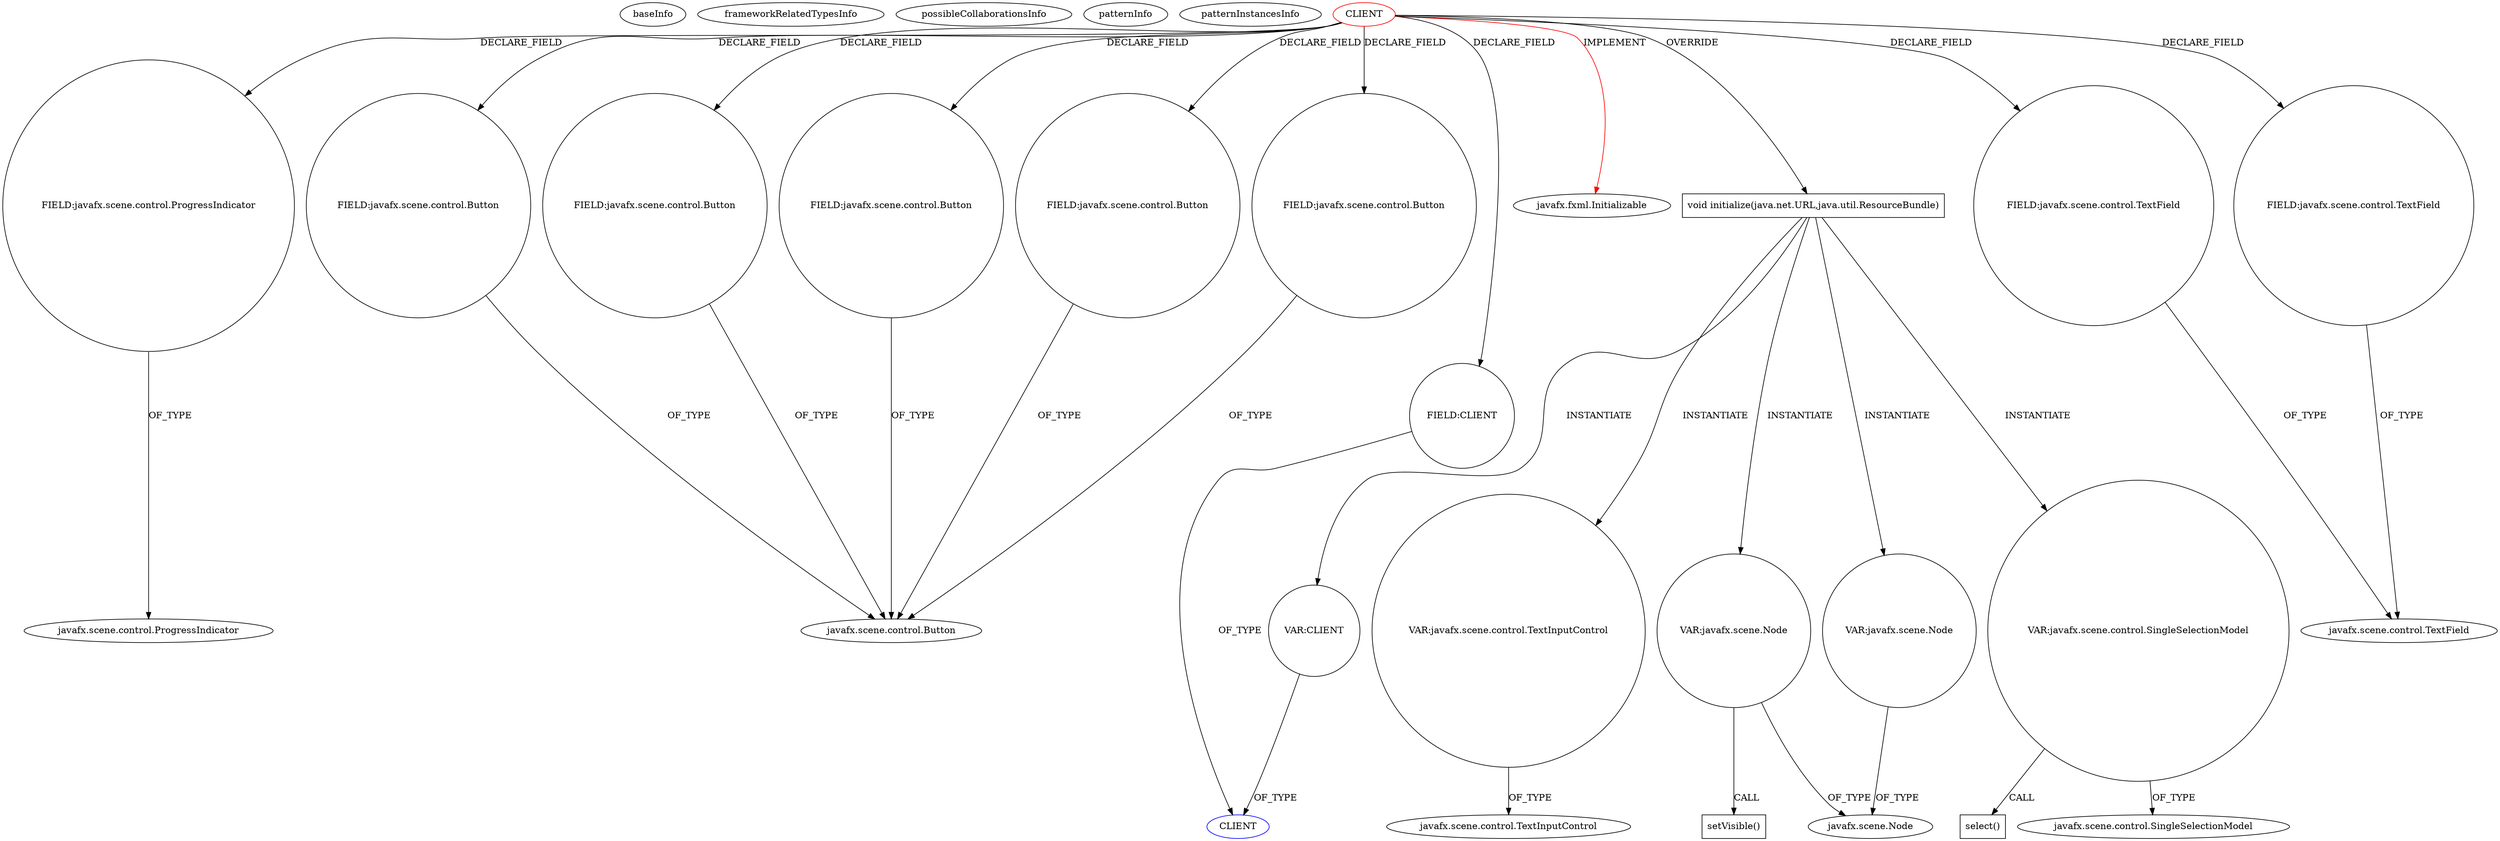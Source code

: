 digraph {
baseInfo[graphId=3610,category="pattern",isAnonymous=false,possibleRelation=false]
frameworkRelatedTypesInfo[0="javafx.fxml.Initializable"]
possibleCollaborationsInfo[]
patternInfo[frequency=2.0,patternRootClient=0]
patternInstancesInfo[0="dony1990-ProsDesktop~/dony1990-ProsDesktop/ProsDesktop-master/src/nicon/NiconDesktop/guifx/NiconNavigator/NavegadorController.java~NavegadorController~2563",1="novosga-painel-fx~/novosga-painel-fx/painel-fx-master/src/org/novosga/painel/client/ui/Controller.java~Controller~3787"]
43[label="FIELD:javafx.scene.control.ProgressIndicator",vertexType="FIELD_DECLARATION",isFrameworkType=false,shape=circle]
44[label="javafx.scene.control.ProgressIndicator",vertexType="FRAMEWORK_CLASS_TYPE",isFrameworkType=false]
0[label="CLIENT",vertexType="ROOT_CLIENT_CLASS_DECLARATION",isFrameworkType=false,color=red]
49[label="FIELD:javafx.scene.control.Button",vertexType="FIELD_DECLARATION",isFrameworkType=false,shape=circle]
24[label="FIELD:javafx.scene.control.Button",vertexType="FIELD_DECLARATION",isFrameworkType=false,shape=circle]
16[label="FIELD:javafx.scene.control.Button",vertexType="FIELD_DECLARATION",isFrameworkType=false,shape=circle]
18[label="FIELD:javafx.scene.control.Button",vertexType="FIELD_DECLARATION",isFrameworkType=false,shape=circle]
20[label="FIELD:javafx.scene.control.Button",vertexType="FIELD_DECLARATION",isFrameworkType=false,shape=circle]
36[label="FIELD:CLIENT",vertexType="FIELD_DECLARATION",isFrameworkType=false,shape=circle]
1[label="javafx.fxml.Initializable",vertexType="FRAMEWORK_INTERFACE_TYPE",isFrameworkType=false]
61[label="void initialize(java.net.URL,java.util.ResourceBundle)",vertexType="OVERRIDING_METHOD_DECLARATION",isFrameworkType=false,shape=box]
89[label="VAR:CLIENT",vertexType="VARIABLE_EXPRESION",isFrameworkType=false,shape=circle]
102[label="VAR:javafx.scene.control.TextInputControl",vertexType="VARIABLE_EXPRESION",isFrameworkType=false,shape=circle]
104[label="javafx.scene.control.TextInputControl",vertexType="FRAMEWORK_CLASS_TYPE",isFrameworkType=false]
3[label="javafx.scene.control.Button",vertexType="FRAMEWORK_CLASS_TYPE",isFrameworkType=false]
22[label="FIELD:javafx.scene.control.TextField",vertexType="FIELD_DECLARATION",isFrameworkType=false,shape=circle]
26[label="FIELD:javafx.scene.control.TextField",vertexType="FIELD_DECLARATION",isFrameworkType=false,shape=circle]
37[label="CLIENT",vertexType="REFERENCE_CLIENT_CLASS_DECLARATION",isFrameworkType=false,color=blue]
13[label="javafx.scene.control.TextField",vertexType="FRAMEWORK_CLASS_TYPE",isFrameworkType=false]
62[label="VAR:javafx.scene.Node",vertexType="VARIABLE_EXPRESION",isFrameworkType=false,shape=circle]
84[label="setVisible()",vertexType="INSIDE_CALL",isFrameworkType=false,shape=box]
64[label="javafx.scene.Node",vertexType="FRAMEWORK_CLASS_TYPE",isFrameworkType=false]
68[label="VAR:javafx.scene.Node",vertexType="VARIABLE_EXPRESION",isFrameworkType=false,shape=circle]
107[label="VAR:javafx.scene.control.SingleSelectionModel",vertexType="VARIABLE_EXPRESION",isFrameworkType=false,shape=circle]
108[label="select()",vertexType="INSIDE_CALL",isFrameworkType=false,shape=box]
109[label="javafx.scene.control.SingleSelectionModel",vertexType="FRAMEWORK_CLASS_TYPE",isFrameworkType=false]
0->36[label="DECLARE_FIELD"]
62->84[label="CALL"]
107->108[label="CALL"]
0->43[label="DECLARE_FIELD"]
0->1[label="IMPLEMENT",color=red]
16->3[label="OF_TYPE"]
68->64[label="OF_TYPE"]
61->107[label="INSTANTIATE"]
61->62[label="INSTANTIATE"]
20->3[label="OF_TYPE"]
107->109[label="OF_TYPE"]
0->18[label="DECLARE_FIELD"]
24->3[label="OF_TYPE"]
0->26[label="DECLARE_FIELD"]
0->49[label="DECLARE_FIELD"]
0->16[label="DECLARE_FIELD"]
36->37[label="OF_TYPE"]
18->3[label="OF_TYPE"]
22->13[label="OF_TYPE"]
62->64[label="OF_TYPE"]
61->68[label="INSTANTIATE"]
43->44[label="OF_TYPE"]
0->22[label="DECLARE_FIELD"]
61->89[label="INSTANTIATE"]
0->20[label="DECLARE_FIELD"]
0->61[label="OVERRIDE"]
102->104[label="OF_TYPE"]
61->102[label="INSTANTIATE"]
49->3[label="OF_TYPE"]
26->13[label="OF_TYPE"]
0->24[label="DECLARE_FIELD"]
89->37[label="OF_TYPE"]
}
